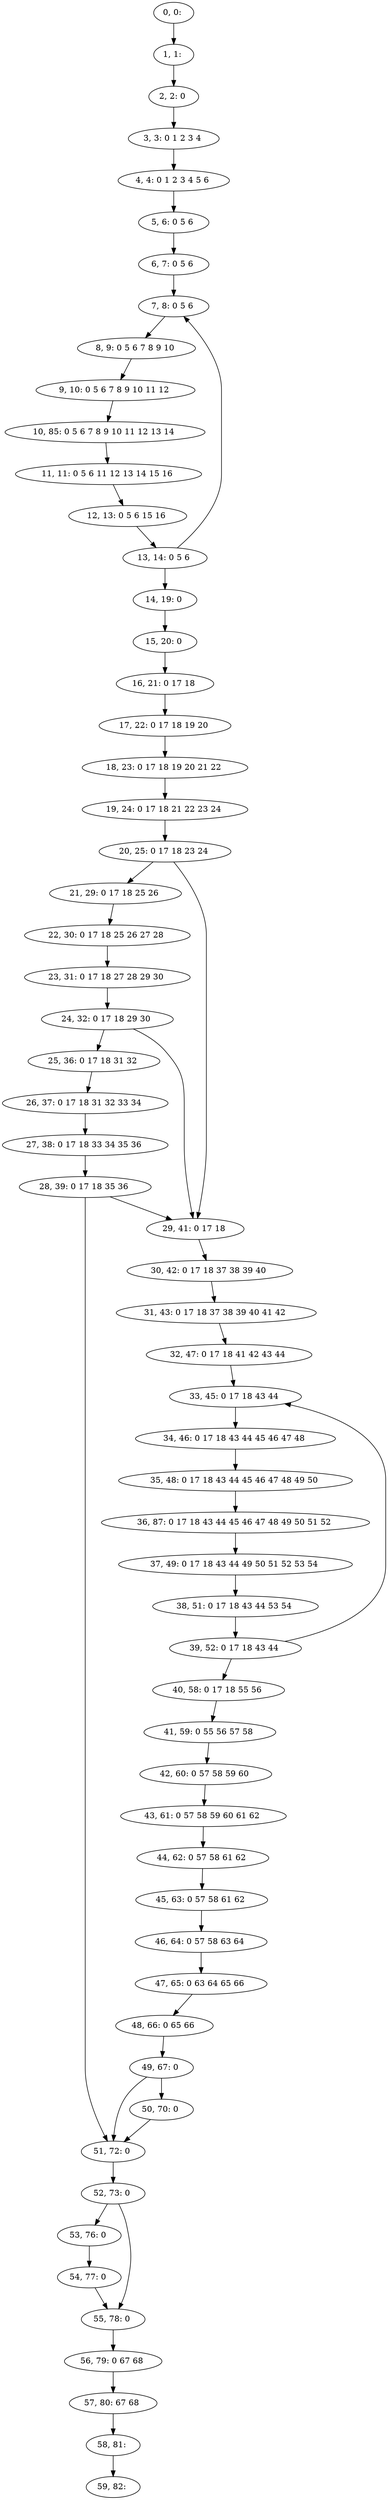 digraph G {
0[label="0, 0: "];
1[label="1, 1: "];
2[label="2, 2: 0 "];
3[label="3, 3: 0 1 2 3 4 "];
4[label="4, 4: 0 1 2 3 4 5 6 "];
5[label="5, 6: 0 5 6 "];
6[label="6, 7: 0 5 6 "];
7[label="7, 8: 0 5 6 "];
8[label="8, 9: 0 5 6 7 8 9 10 "];
9[label="9, 10: 0 5 6 7 8 9 10 11 12 "];
10[label="10, 85: 0 5 6 7 8 9 10 11 12 13 14 "];
11[label="11, 11: 0 5 6 11 12 13 14 15 16 "];
12[label="12, 13: 0 5 6 15 16 "];
13[label="13, 14: 0 5 6 "];
14[label="14, 19: 0 "];
15[label="15, 20: 0 "];
16[label="16, 21: 0 17 18 "];
17[label="17, 22: 0 17 18 19 20 "];
18[label="18, 23: 0 17 18 19 20 21 22 "];
19[label="19, 24: 0 17 18 21 22 23 24 "];
20[label="20, 25: 0 17 18 23 24 "];
21[label="21, 29: 0 17 18 25 26 "];
22[label="22, 30: 0 17 18 25 26 27 28 "];
23[label="23, 31: 0 17 18 27 28 29 30 "];
24[label="24, 32: 0 17 18 29 30 "];
25[label="25, 36: 0 17 18 31 32 "];
26[label="26, 37: 0 17 18 31 32 33 34 "];
27[label="27, 38: 0 17 18 33 34 35 36 "];
28[label="28, 39: 0 17 18 35 36 "];
29[label="29, 41: 0 17 18 "];
30[label="30, 42: 0 17 18 37 38 39 40 "];
31[label="31, 43: 0 17 18 37 38 39 40 41 42 "];
32[label="32, 47: 0 17 18 41 42 43 44 "];
33[label="33, 45: 0 17 18 43 44 "];
34[label="34, 46: 0 17 18 43 44 45 46 47 48 "];
35[label="35, 48: 0 17 18 43 44 45 46 47 48 49 50 "];
36[label="36, 87: 0 17 18 43 44 45 46 47 48 49 50 51 52 "];
37[label="37, 49: 0 17 18 43 44 49 50 51 52 53 54 "];
38[label="38, 51: 0 17 18 43 44 53 54 "];
39[label="39, 52: 0 17 18 43 44 "];
40[label="40, 58: 0 17 18 55 56 "];
41[label="41, 59: 0 55 56 57 58 "];
42[label="42, 60: 0 57 58 59 60 "];
43[label="43, 61: 0 57 58 59 60 61 62 "];
44[label="44, 62: 0 57 58 61 62 "];
45[label="45, 63: 0 57 58 61 62 "];
46[label="46, 64: 0 57 58 63 64 "];
47[label="47, 65: 0 63 64 65 66 "];
48[label="48, 66: 0 65 66 "];
49[label="49, 67: 0 "];
50[label="50, 70: 0 "];
51[label="51, 72: 0 "];
52[label="52, 73: 0 "];
53[label="53, 76: 0 "];
54[label="54, 77: 0 "];
55[label="55, 78: 0 "];
56[label="56, 79: 0 67 68 "];
57[label="57, 80: 67 68 "];
58[label="58, 81: "];
59[label="59, 82: "];
0->1 ;
1->2 ;
2->3 ;
3->4 ;
4->5 ;
5->6 ;
6->7 ;
7->8 ;
8->9 ;
9->10 ;
10->11 ;
11->12 ;
12->13 ;
13->14 ;
13->7 ;
14->15 ;
15->16 ;
16->17 ;
17->18 ;
18->19 ;
19->20 ;
20->21 ;
20->29 ;
21->22 ;
22->23 ;
23->24 ;
24->25 ;
24->29 ;
25->26 ;
26->27 ;
27->28 ;
28->29 ;
28->51 ;
29->30 ;
30->31 ;
31->32 ;
32->33 ;
33->34 ;
34->35 ;
35->36 ;
36->37 ;
37->38 ;
38->39 ;
39->40 ;
39->33 ;
40->41 ;
41->42 ;
42->43 ;
43->44 ;
44->45 ;
45->46 ;
46->47 ;
47->48 ;
48->49 ;
49->50 ;
49->51 ;
50->51 ;
51->52 ;
52->53 ;
52->55 ;
53->54 ;
54->55 ;
55->56 ;
56->57 ;
57->58 ;
58->59 ;
}
